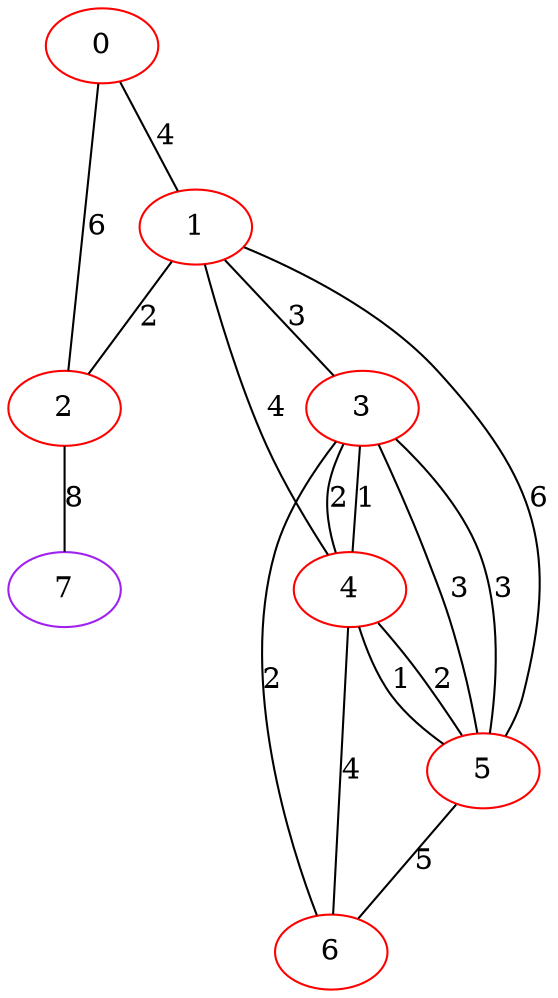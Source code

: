 graph "" {
0 [color=red, weight=1];
1 [color=red, weight=1];
2 [color=red, weight=1];
3 [color=red, weight=1];
4 [color=red, weight=1];
5 [color=red, weight=1];
6 [color=red, weight=1];
7 [color=purple, weight=4];
0 -- 1  [key=0, label=4];
0 -- 2  [key=0, label=6];
1 -- 2  [key=0, label=2];
1 -- 3  [key=0, label=3];
1 -- 4  [key=0, label=4];
1 -- 5  [key=0, label=6];
2 -- 7  [key=0, label=8];
3 -- 4  [key=0, label=2];
3 -- 4  [key=1, label=1];
3 -- 5  [key=0, label=3];
3 -- 5  [key=1, label=3];
3 -- 6  [key=0, label=2];
4 -- 5  [key=0, label=1];
4 -- 5  [key=1, label=2];
4 -- 6  [key=0, label=4];
5 -- 6  [key=0, label=5];
}
